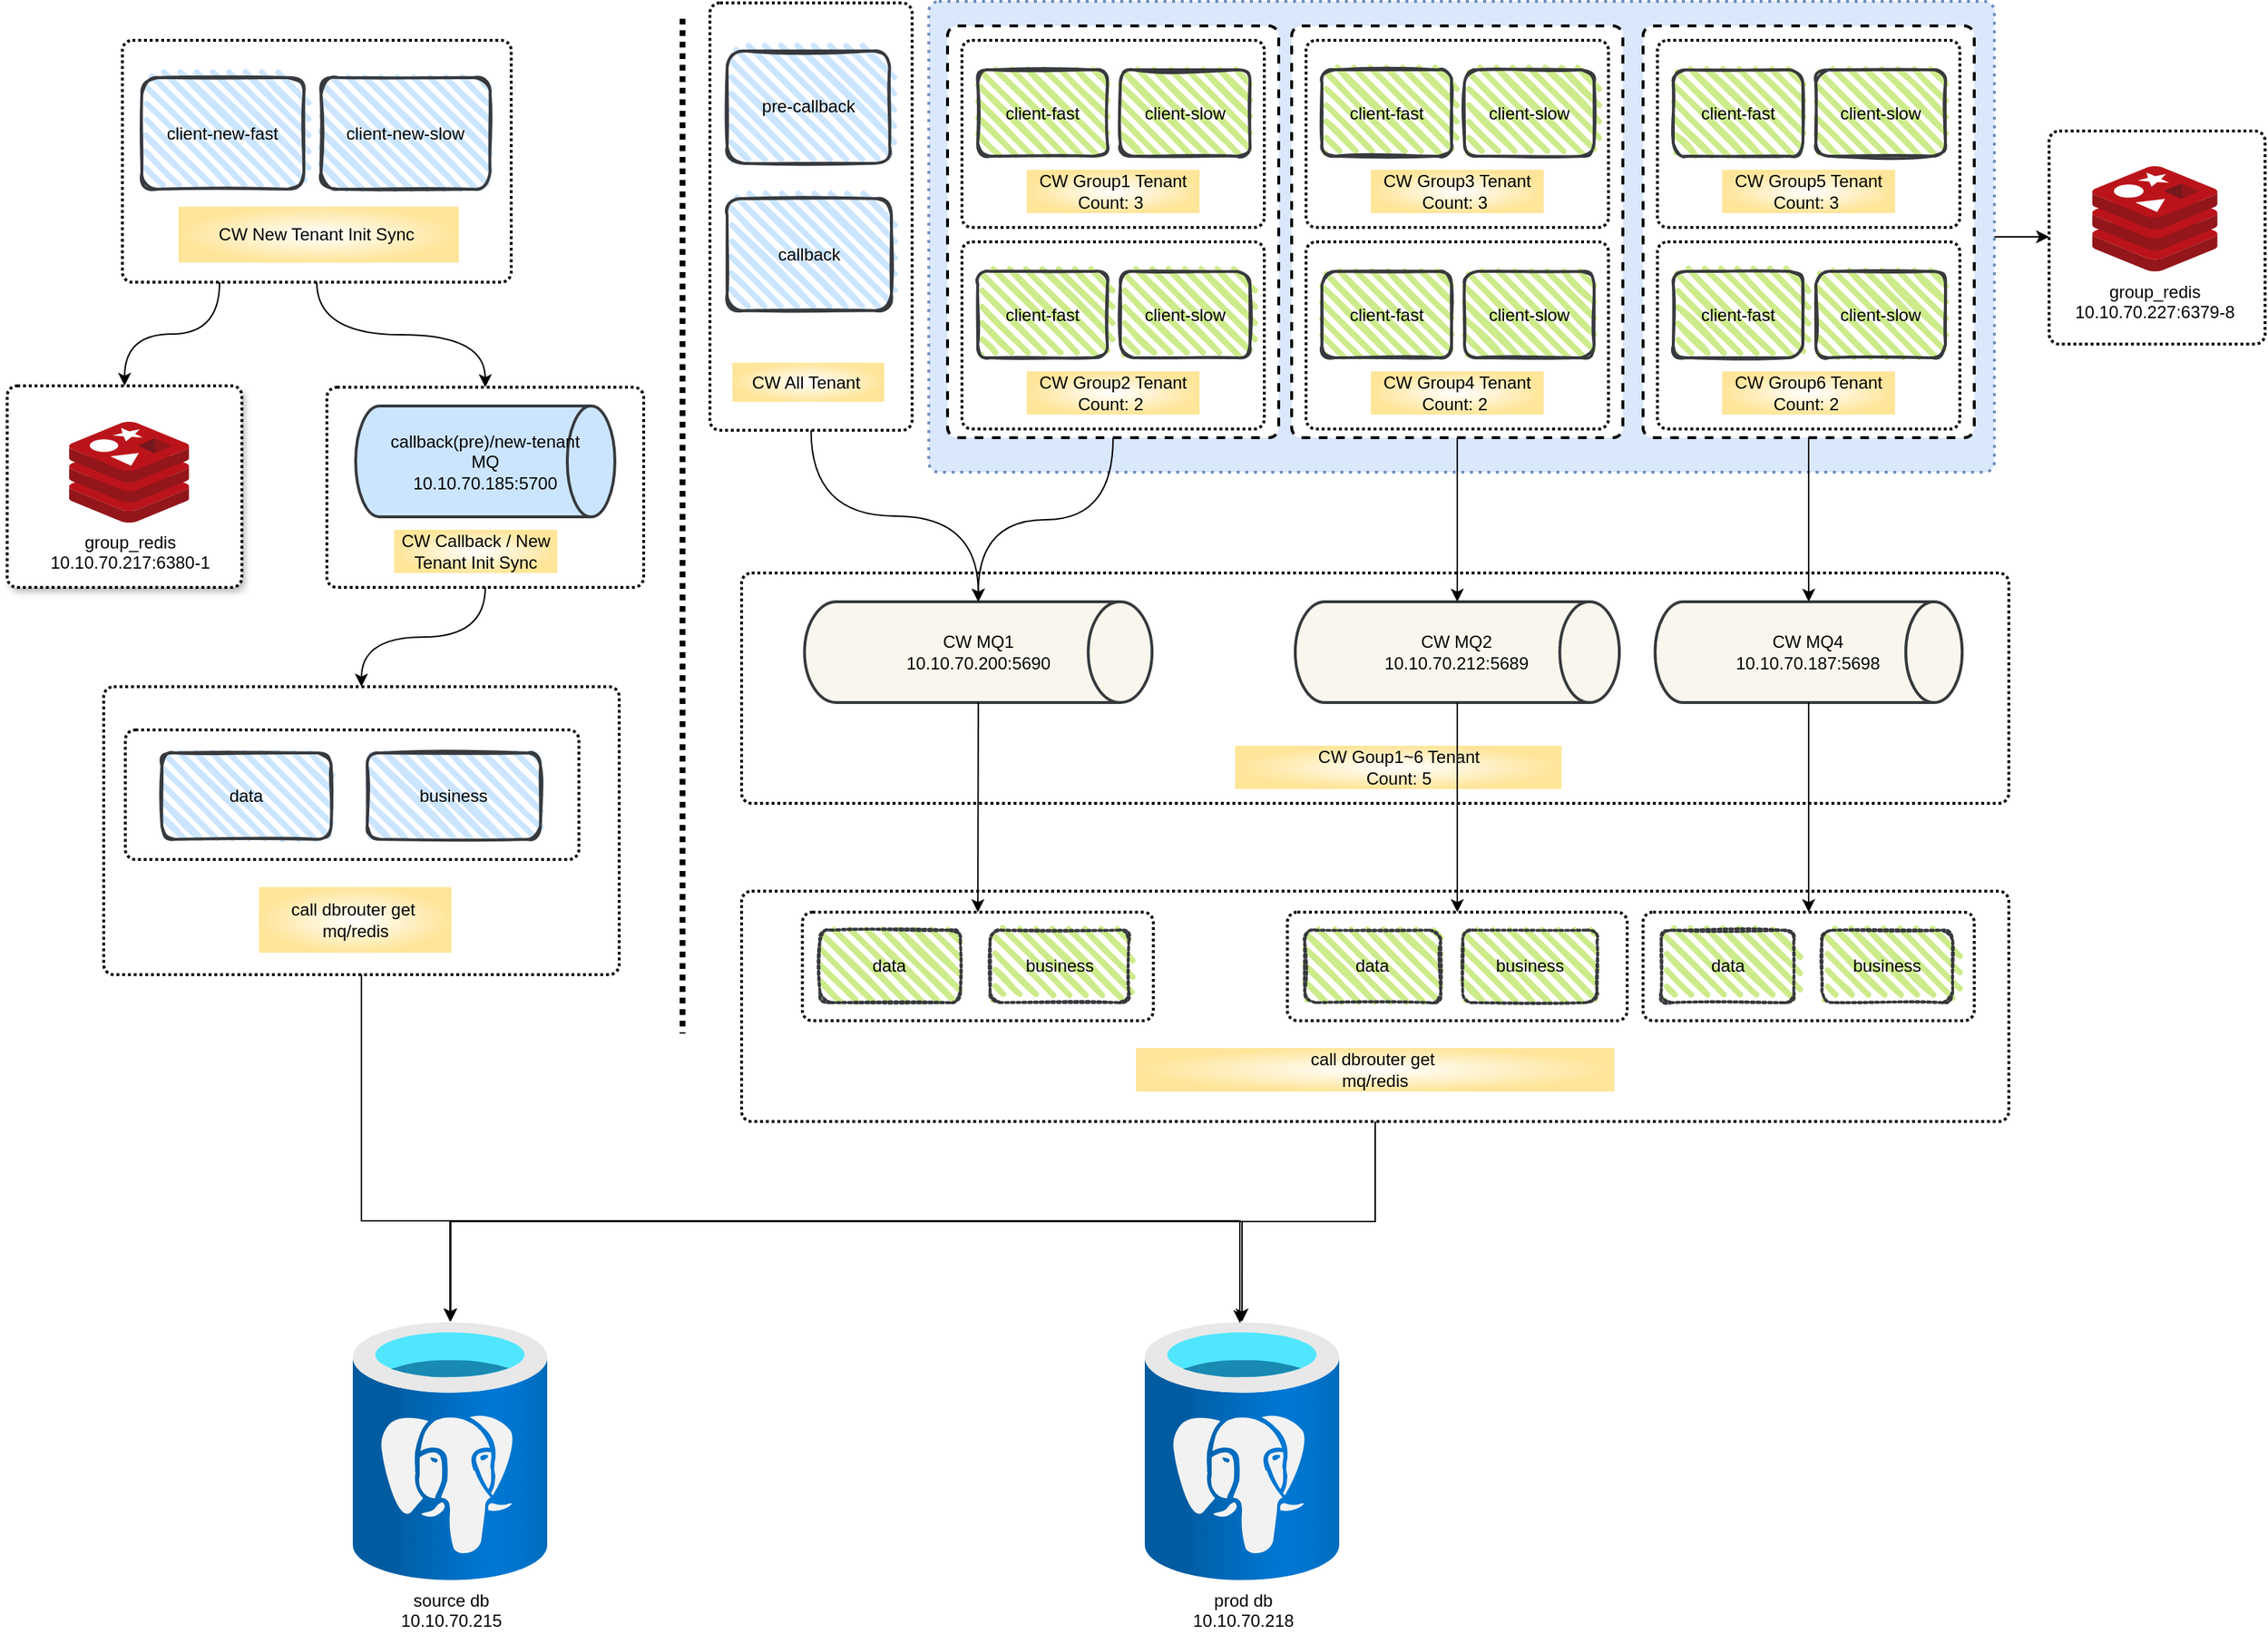 <mxfile version="20.6.2" type="github">
  <diagram name="Page-1" id="b5b7bab2-c9e2-2cf4-8b2a-24fd1a2a6d21">
    <mxGraphModel dx="2249" dy="762" grid="1" gridSize="10" guides="1" tooltips="1" connect="1" arrows="1" fold="1" page="1" pageScale="1" pageWidth="827" pageHeight="1169" background="none" math="0" shadow="0">
      <root>
        <mxCell id="0" />
        <mxCell id="1" parent="0" />
        <mxCell id="46xDa2XYxKFNJMSBBlAz-86" style="edgeStyle=orthogonalEdgeStyle;curved=1;rounded=0;orthogonalLoop=1;jettySize=auto;html=1;exitX=1;exitY=0.5;exitDx=0;exitDy=0;entryX=0;entryY=0.5;entryDx=0;entryDy=0;startArrow=none;startFill=0;endArrow=classic;endFill=1;" edge="1" parent="1" source="46xDa2XYxKFNJMSBBlAz-48" target="46xDa2XYxKFNJMSBBlAz-83">
          <mxGeometry relative="1" as="geometry" />
        </mxCell>
        <mxCell id="46xDa2XYxKFNJMSBBlAz-48" value="" style="rounded=1;whiteSpace=wrap;html=1;absoluteArcSize=1;arcSize=14;strokeWidth=2;dashed=1;dashPattern=1 2;glass=0;fillColor=#dae8fc;strokeColor=#6c8ebf;" vertex="1" parent="1">
          <mxGeometry x="250" y="193" width="740" height="327" as="geometry" />
        </mxCell>
        <mxCell id="zQ9i3q9YDAYz2BxAbwR4-49" value="" style="group;fillColor=none;gradientColor=#FFE599;gradientDirection=radial;" parent="1" vertex="1" connectable="0">
          <mxGeometry x="-323" y="669" width="358" height="200" as="geometry" />
        </mxCell>
        <mxCell id="zQ9i3q9YDAYz2BxAbwR4-50" value="" style="rounded=1;whiteSpace=wrap;html=1;absoluteArcSize=1;arcSize=14;strokeWidth=2;shadow=0;dashed=1;dashPattern=1 1;gradientColor=none;" parent="zQ9i3q9YDAYz2BxAbwR4-49" vertex="1">
          <mxGeometry width="358" height="200" as="geometry" />
        </mxCell>
        <mxCell id="zQ9i3q9YDAYz2BxAbwR4-53" value="call dbrouter get&amp;nbsp;&lt;br&gt;mq/redis" style="text;html=1;strokeColor=none;fillColor=default;align=center;verticalAlign=middle;whiteSpace=wrap;rounded=0;shadow=0;dashed=1;dashPattern=1 1;gradientColor=#FFE599;gradientDirection=radial;" parent="zQ9i3q9YDAYz2BxAbwR4-49" vertex="1">
          <mxGeometry x="107.821" y="139.163" width="133.722" height="45.627" as="geometry" />
        </mxCell>
        <mxCell id="zQ9i3q9YDAYz2BxAbwR4-76" value="" style="rounded=1;whiteSpace=wrap;html=1;absoluteArcSize=1;arcSize=14;strokeWidth=2;shadow=0;dashed=1;dashPattern=1 1;fillColor=none;gradientColor=none;gradientDirection=radial;" parent="zQ9i3q9YDAYz2BxAbwR4-49" vertex="1">
          <mxGeometry x="15.04" y="30" width="314.96" height="90" as="geometry" />
        </mxCell>
        <mxCell id="zQ9i3q9YDAYz2BxAbwR4-78" value="data" style="rounded=1;whiteSpace=wrap;html=1;strokeWidth=2;fillWeight=4;hachureGap=8;hachureAngle=45;fillColor=#cce5ff;sketch=1;strokeColor=#36393d;" parent="zQ9i3q9YDAYz2BxAbwR4-49" vertex="1">
          <mxGeometry x="40.444" y="46" width="117.516" height="60" as="geometry" />
        </mxCell>
        <mxCell id="zQ9i3q9YDAYz2BxAbwR4-79" value="business" style="rounded=1;whiteSpace=wrap;html=1;strokeWidth=2;fillWeight=4;hachureGap=8;hachureAngle=45;fillColor=#cce5ff;sketch=1;strokeColor=#36393d;" parent="zQ9i3q9YDAYz2BxAbwR4-49" vertex="1">
          <mxGeometry x="183.002" y="46" width="120.302" height="60" as="geometry" />
        </mxCell>
        <mxCell id="zQ9i3q9YDAYz2BxAbwR4-19" style="edgeStyle=orthogonalEdgeStyle;curved=1;rounded=0;orthogonalLoop=1;jettySize=auto;html=1;exitX=0.5;exitY=1;exitDx=0;exitDy=0;entryX=0.5;entryY=0;entryDx=0;entryDy=0;" parent="1" source="zQ9i3q9YDAYz2BxAbwR4-11" target="zQ9i3q9YDAYz2BxAbwR4-100" edge="1">
          <mxGeometry relative="1" as="geometry" />
        </mxCell>
        <mxCell id="zQ9i3q9YDAYz2BxAbwR4-28" value="" style="group" parent="1" vertex="1" connectable="0">
          <mxGeometry x="100" y="194" width="138.42" height="296" as="geometry" />
        </mxCell>
        <mxCell id="zQ9i3q9YDAYz2BxAbwR4-10" value="" style="rounded=1;whiteSpace=wrap;html=1;absoluteArcSize=1;arcSize=14;strokeWidth=2;shadow=0;dashed=1;dashPattern=1 1;gradientColor=none;" parent="zQ9i3q9YDAYz2BxAbwR4-28" vertex="1">
          <mxGeometry x="-1.987" width="140.407" height="296.898" as="geometry" />
        </mxCell>
        <mxCell id="zQ9i3q9YDAYz2BxAbwR4-5" value="callback" style="rounded=1;whiteSpace=wrap;html=1;strokeWidth=2;fillWeight=4;hachureGap=8;hachureAngle=45;fillColor=#cce5ff;sketch=1;strokeColor=#36393d;" parent="zQ9i3q9YDAYz2BxAbwR4-28" vertex="1">
          <mxGeometry x="9.937" y="135.928" width="114.098" height="77.849" as="geometry" />
        </mxCell>
        <mxCell id="zQ9i3q9YDAYz2BxAbwR4-6" value="pre-callback" style="rounded=1;whiteSpace=wrap;html=1;strokeWidth=2;fillWeight=4;hachureGap=8;hachureAngle=45;fillColor=#cce5ff;sketch=1;strokeColor=#36393d;" parent="zQ9i3q9YDAYz2BxAbwR4-28" vertex="1">
          <mxGeometry x="9.937" y="33.386" width="112.872" height="78.171" as="geometry" />
        </mxCell>
        <mxCell id="zQ9i3q9YDAYz2BxAbwR4-25" value="CW All Tenant&amp;nbsp;" style="text;html=1;strokeColor=none;fillColor=default;align=center;verticalAlign=middle;whiteSpace=wrap;rounded=0;shadow=0;dashed=1;dashPattern=1 1;gradientColor=#FFE599;gradientDirection=radial;" parent="zQ9i3q9YDAYz2BxAbwR4-28" vertex="1">
          <mxGeometry x="13.659" y="249.937" width="105.418" height="27.163" as="geometry" />
        </mxCell>
        <mxCell id="zQ9i3q9YDAYz2BxAbwR4-29" value="" style="group;fillColor=none;gradientColor=#FFE599;gradientDirection=radial;" parent="1" vertex="1" connectable="0">
          <mxGeometry x="-310" y="220" width="270" height="170" as="geometry" />
        </mxCell>
        <mxCell id="zQ9i3q9YDAYz2BxAbwR4-11" value="" style="rounded=1;whiteSpace=wrap;html=1;absoluteArcSize=1;arcSize=14;strokeWidth=2;shadow=0;dashed=1;dashPattern=1 1;gradientColor=none;" parent="zQ9i3q9YDAYz2BxAbwR4-29" vertex="1">
          <mxGeometry width="270" height="168.061" as="geometry" />
        </mxCell>
        <mxCell id="zQ9i3q9YDAYz2BxAbwR4-7" value="client-new-fast" style="rounded=1;whiteSpace=wrap;html=1;strokeWidth=2;fillWeight=4;hachureGap=8;hachureAngle=45;fillColor=#cce5ff;sketch=1;strokeColor=#36393d;" parent="zQ9i3q9YDAYz2BxAbwR4-29" vertex="1">
          <mxGeometry x="13.5" y="25.856" width="112.53" height="77.567" as="geometry" />
        </mxCell>
        <mxCell id="zQ9i3q9YDAYz2BxAbwR4-8" value="client-new-slow" style="rounded=1;whiteSpace=wrap;html=1;strokeWidth=2;fillWeight=4;hachureGap=8;hachureAngle=45;fillColor=#cce5ff;sketch=1;strokeColor=#36393d;" parent="zQ9i3q9YDAYz2BxAbwR4-29" vertex="1">
          <mxGeometry x="137.947" y="25.856" width="117.372" height="77.567" as="geometry" />
        </mxCell>
        <mxCell id="zQ9i3q9YDAYz2BxAbwR4-27" value="CW New Tenant Init Sync&amp;nbsp;" style="text;html=1;strokeColor=none;fillColor=default;align=center;verticalAlign=middle;whiteSpace=wrap;rounded=0;shadow=0;dashed=1;dashPattern=1 1;gradientColor=#FFE599;gradientDirection=radial;" parent="zQ9i3q9YDAYz2BxAbwR4-29" vertex="1">
          <mxGeometry x="38.942" y="115.6" width="194.712" height="38.783" as="geometry" />
        </mxCell>
        <mxCell id="zQ9i3q9YDAYz2BxAbwR4-59" value="source db&lt;br&gt;10.10.70.215" style="aspect=fixed;html=1;points=[];align=center;image;fontSize=12;image=img/lib/azure2/databases/Azure_Database_PostgreSQL_Server.svg;shadow=0;dashed=1;dashPattern=1 1;fillColor=#FF3333;gradientColor=none;gradientDirection=radial;" parent="1" vertex="1">
          <mxGeometry x="-150" y="1110" width="135" height="180" as="geometry" />
        </mxCell>
        <mxCell id="zQ9i3q9YDAYz2BxAbwR4-60" value="prod db&lt;br&gt;10.10.70.218" style="aspect=fixed;html=1;points=[];align=center;image;fontSize=12;image=img/lib/azure2/databases/Azure_Database_PostgreSQL_Server.svg;shadow=0;dashed=1;dashPattern=1 1;fillColor=#FF3333;gradientColor=none;gradientDirection=radial;" parent="1" vertex="1">
          <mxGeometry x="400" y="1110" width="135" height="180" as="geometry" />
        </mxCell>
        <mxCell id="zQ9i3q9YDAYz2BxAbwR4-88" value="" style="group;fillColor=none;gradientColor=#FFE599;gradientDirection=radial;" parent="1" vertex="1" connectable="0">
          <mxGeometry x="120" y="811" width="922.68" height="160" as="geometry" />
        </mxCell>
        <mxCell id="zQ9i3q9YDAYz2BxAbwR4-89" value="" style="rounded=1;whiteSpace=wrap;html=1;absoluteArcSize=1;arcSize=14;strokeWidth=2;shadow=0;dashed=1;dashPattern=1 1;gradientColor=none;" parent="zQ9i3q9YDAYz2BxAbwR4-88" vertex="1">
          <mxGeometry width="880" height="160" as="geometry" />
        </mxCell>
        <mxCell id="zQ9i3q9YDAYz2BxAbwR4-90" value="call dbrouter get&amp;nbsp;&lt;br&gt;mq/redis" style="text;html=1;strokeColor=none;fillColor=default;align=center;verticalAlign=middle;whiteSpace=wrap;rounded=0;shadow=0;dashed=1;dashPattern=1 1;gradientColor=#FFE599;gradientDirection=radial;" parent="zQ9i3q9YDAYz2BxAbwR4-88" vertex="1">
          <mxGeometry x="273.897" y="109.004" width="332.197" height="30.228" as="geometry" />
        </mxCell>
        <mxCell id="zQ9i3q9YDAYz2BxAbwR4-123" value="" style="group" parent="zQ9i3q9YDAYz2BxAbwR4-88" vertex="1" connectable="0">
          <mxGeometry x="41" y="14.58" width="243.69" height="75.42" as="geometry" />
        </mxCell>
        <mxCell id="zQ9i3q9YDAYz2BxAbwR4-119" value="" style="rounded=1;whiteSpace=wrap;html=1;absoluteArcSize=1;arcSize=14;strokeWidth=2;shadow=0;dashed=1;dashPattern=1 1;fillColor=none;gradientColor=none;gradientDirection=radial;" parent="zQ9i3q9YDAYz2BxAbwR4-123" vertex="1">
          <mxGeometry x="1.218" width="243.69" height="75.42" as="geometry" />
        </mxCell>
        <mxCell id="zQ9i3q9YDAYz2BxAbwR4-120" value="data" style="rounded=1;whiteSpace=wrap;html=1;strokeWidth=2;fillWeight=4;hachureGap=8;hachureAngle=45;fillColor=#cdeb8b;sketch=1;shadow=0;dashed=1;dashPattern=1 1;strokeColor=#36393d;" parent="zQ9i3q9YDAYz2BxAbwR4-123" vertex="1">
          <mxGeometry x="13.403" y="12.57" width="97.476" height="50.28" as="geometry" />
        </mxCell>
        <mxCell id="zQ9i3q9YDAYz2BxAbwR4-122" value="business" style="rounded=1;whiteSpace=wrap;html=1;strokeWidth=2;fillWeight=4;hachureGap=8;hachureAngle=45;fillColor=#cdeb8b;sketch=1;shadow=0;dashed=1;dashPattern=1 1;strokeColor=#36393d;" parent="zQ9i3q9YDAYz2BxAbwR4-123" vertex="1">
          <mxGeometry x="131.593" y="12.57" width="96.258" height="50.28" as="geometry" />
        </mxCell>
        <mxCell id="zQ9i3q9YDAYz2BxAbwR4-124" value="" style="group" parent="zQ9i3q9YDAYz2BxAbwR4-88" vertex="1" connectable="0">
          <mxGeometry x="379" y="14.58" width="236" height="75.42" as="geometry" />
        </mxCell>
        <mxCell id="zQ9i3q9YDAYz2BxAbwR4-125" value="" style="rounded=1;whiteSpace=wrap;html=1;absoluteArcSize=1;arcSize=14;strokeWidth=2;shadow=0;dashed=1;dashPattern=1 1;fillColor=none;gradientColor=none;gradientDirection=radial;" parent="zQ9i3q9YDAYz2BxAbwR4-124" vertex="1">
          <mxGeometry width="236" height="75.42" as="geometry" />
        </mxCell>
        <mxCell id="zQ9i3q9YDAYz2BxAbwR4-126" value="data" style="rounded=1;whiteSpace=wrap;html=1;strokeWidth=2;fillWeight=4;hachureGap=8;hachureAngle=45;fillColor=#cdeb8b;sketch=1;shadow=0;dashed=1;dashPattern=1 1;strokeColor=#36393d;" parent="zQ9i3q9YDAYz2BxAbwR4-124" vertex="1">
          <mxGeometry x="12.036" y="12.57" width="94.4" height="50.28" as="geometry" />
        </mxCell>
        <mxCell id="zQ9i3q9YDAYz2BxAbwR4-127" value="business" style="rounded=1;whiteSpace=wrap;html=1;strokeWidth=2;fillWeight=4;hachureGap=8;hachureAngle=45;fillColor=#cdeb8b;sketch=1;shadow=0;dashed=1;dashPattern=1 1;strokeColor=#36393d;" parent="zQ9i3q9YDAYz2BxAbwR4-124" vertex="1">
          <mxGeometry x="121.776" y="12.57" width="93.22" height="50.28" as="geometry" />
        </mxCell>
        <mxCell id="46xDa2XYxKFNJMSBBlAz-88" value="" style="group" vertex="1" connectable="0" parent="zQ9i3q9YDAYz2BxAbwR4-88">
          <mxGeometry x="626" y="14.58" width="230" height="75.42" as="geometry" />
        </mxCell>
        <mxCell id="46xDa2XYxKFNJMSBBlAz-89" value="" style="rounded=1;whiteSpace=wrap;html=1;absoluteArcSize=1;arcSize=14;strokeWidth=2;shadow=0;dashed=1;dashPattern=1 1;fillColor=none;gradientColor=none;gradientDirection=radial;" vertex="1" parent="46xDa2XYxKFNJMSBBlAz-88">
          <mxGeometry width="230" height="75.42" as="geometry" />
        </mxCell>
        <mxCell id="46xDa2XYxKFNJMSBBlAz-90" value="data" style="rounded=1;whiteSpace=wrap;html=1;strokeWidth=2;fillWeight=4;hachureGap=8;hachureAngle=45;fillColor=#cdeb8b;sketch=1;shadow=0;dashed=1;dashPattern=1 1;strokeColor=#36393d;" vertex="1" parent="46xDa2XYxKFNJMSBBlAz-88">
          <mxGeometry x="12.65" y="12.57" width="92" height="50.28" as="geometry" />
        </mxCell>
        <mxCell id="46xDa2XYxKFNJMSBBlAz-91" value="business" style="rounded=1;whiteSpace=wrap;html=1;strokeWidth=2;fillWeight=4;hachureGap=8;hachureAngle=45;fillColor=#cdeb8b;sketch=1;shadow=0;dashed=1;dashPattern=1 1;strokeColor=#36393d;" vertex="1" parent="46xDa2XYxKFNJMSBBlAz-88">
          <mxGeometry x="124.2" y="12.57" width="90.85" height="50.28" as="geometry" />
        </mxCell>
        <mxCell id="zQ9i3q9YDAYz2BxAbwR4-102" value="" style="group" parent="1" vertex="1" connectable="0">
          <mxGeometry x="-168" y="461" width="220" height="139" as="geometry" />
        </mxCell>
        <mxCell id="zQ9i3q9YDAYz2BxAbwR4-100" value="" style="rounded=1;whiteSpace=wrap;html=1;absoluteArcSize=1;arcSize=14;strokeWidth=2;shadow=0;dashed=1;dashPattern=1 1;fillColor=none;gradientColor=none;gradientDirection=radial;" parent="zQ9i3q9YDAYz2BxAbwR4-102" vertex="1">
          <mxGeometry width="220" height="139" as="geometry" />
        </mxCell>
        <mxCell id="zQ9i3q9YDAYz2BxAbwR4-2" value="callback(pre)/new-tenant&lt;br&gt;MQ&lt;br&gt;10.10.70.185:5700" style="strokeWidth=2;html=1;shape=mxgraph.flowchart.direct_data;whiteSpace=wrap;fillColor=#cce5ff;strokeColor=#36393d;" parent="zQ9i3q9YDAYz2BxAbwR4-102" vertex="1">
          <mxGeometry x="20" y="13" width="180" height="77" as="geometry" />
        </mxCell>
        <mxCell id="zQ9i3q9YDAYz2BxAbwR4-101" value="CW Callback / New Tenant Init Sync" style="text;html=1;strokeColor=none;fillColor=default;align=center;verticalAlign=middle;whiteSpace=wrap;rounded=0;shadow=0;dashed=1;dashPattern=1 1;gradientColor=#FFE599;gradientDirection=radial;" parent="zQ9i3q9YDAYz2BxAbwR4-102" vertex="1">
          <mxGeometry x="46.71" y="99" width="113.29" height="30" as="geometry" />
        </mxCell>
        <mxCell id="zQ9i3q9YDAYz2BxAbwR4-106" style="edgeStyle=orthogonalEdgeStyle;curved=1;rounded=0;orthogonalLoop=1;jettySize=auto;html=1;exitX=0.5;exitY=1;exitDx=0;exitDy=0;" parent="1" source="zQ9i3q9YDAYz2BxAbwR4-100" target="zQ9i3q9YDAYz2BxAbwR4-50" edge="1">
          <mxGeometry relative="1" as="geometry" />
        </mxCell>
        <mxCell id="zQ9i3q9YDAYz2BxAbwR4-143" value="" style="line;strokeWidth=4;direction=south;html=1;perimeter=backbonePerimeter;points=[];outlineConnect=0;shadow=0;dashed=1;dashPattern=1 1;fillColor=none;gradientColor=none;gradientDirection=radial;" parent="1" vertex="1">
          <mxGeometry x="74" y="205" width="10" height="705" as="geometry" />
        </mxCell>
        <mxCell id="46xDa2XYxKFNJMSBBlAz-4" value="" style="group" vertex="1" connectable="0" parent="1">
          <mxGeometry x="120" y="590" width="880" height="160" as="geometry" />
        </mxCell>
        <mxCell id="zQ9i3q9YDAYz2BxAbwR4-107" value="" style="rounded=1;whiteSpace=wrap;html=1;absoluteArcSize=1;arcSize=14;strokeWidth=2;shadow=0;dashed=1;dashPattern=1 1;fillColor=none;gradientColor=none;gradientDirection=radial;" parent="46xDa2XYxKFNJMSBBlAz-4" vertex="1">
          <mxGeometry width="880" height="160" as="geometry" />
        </mxCell>
        <mxCell id="zQ9i3q9YDAYz2BxAbwR4-3" value="CW MQ1&lt;br&gt;10.10.70.200:5690" style="strokeWidth=2;html=1;shape=mxgraph.flowchart.direct_data;whiteSpace=wrap;fillColor=#f9f7ed;strokeColor=#36393d;" parent="46xDa2XYxKFNJMSBBlAz-4" vertex="1">
          <mxGeometry x="43.705" y="20" width="241.333" height="70" as="geometry" />
        </mxCell>
        <mxCell id="zQ9i3q9YDAYz2BxAbwR4-133" value="CW Goup1~6 Tenant&lt;br&gt;Count: 5" style="text;html=1;strokeColor=none;fillColor=default;align=center;verticalAlign=middle;whiteSpace=wrap;rounded=0;shadow=0;dashed=1;dashPattern=1 1;gradientColor=#FFE599;gradientDirection=radial;" parent="46xDa2XYxKFNJMSBBlAz-4" vertex="1">
          <mxGeometry x="342.741" y="120" width="226.667" height="30" as="geometry" />
        </mxCell>
        <mxCell id="46xDa2XYxKFNJMSBBlAz-49" value="CW MQ2&lt;br&gt;10.10.70.212:5689" style="strokeWidth=2;html=1;shape=mxgraph.flowchart.direct_data;whiteSpace=wrap;fillColor=#f9f7ed;strokeColor=#36393d;" vertex="1" parent="46xDa2XYxKFNJMSBBlAz-4">
          <mxGeometry x="384.484" y="20" width="225.039" height="70" as="geometry" />
        </mxCell>
        <mxCell id="46xDa2XYxKFNJMSBBlAz-51" value="CW MQ4&lt;br&gt;10.10.70.187:5698" style="strokeWidth=2;html=1;shape=mxgraph.flowchart.direct_data;whiteSpace=wrap;fillColor=#f9f7ed;strokeColor=#36393d;" vertex="1" parent="46xDa2XYxKFNJMSBBlAz-4">
          <mxGeometry x="634.367" y="20" width="213.266" height="70" as="geometry" />
        </mxCell>
        <mxCell id="46xDa2XYxKFNJMSBBlAz-35" value="" style="group" vertex="1" connectable="0" parent="1">
          <mxGeometry x="502" y="210" width="230" height="286" as="geometry" />
        </mxCell>
        <mxCell id="46xDa2XYxKFNJMSBBlAz-23" value="" style="rounded=1;whiteSpace=wrap;html=1;absoluteArcSize=1;arcSize=14;strokeWidth=2;dashed=1;" vertex="1" parent="46xDa2XYxKFNJMSBBlAz-35">
          <mxGeometry width="230" height="286" as="geometry" />
        </mxCell>
        <mxCell id="46xDa2XYxKFNJMSBBlAz-25" value="" style="rounded=1;whiteSpace=wrap;html=1;absoluteArcSize=1;arcSize=14;strokeWidth=2;shadow=0;dashed=1;dashPattern=1 1;gradientColor=none;movable=1;resizable=1;rotatable=1;deletable=1;editable=1;connectable=1;" vertex="1" parent="46xDa2XYxKFNJMSBBlAz-35">
          <mxGeometry x="10" y="10" width="210" height="130" as="geometry" />
        </mxCell>
        <mxCell id="46xDa2XYxKFNJMSBBlAz-26" value="client-fast" style="rounded=1;whiteSpace=wrap;html=1;strokeWidth=2;fillWeight=4;hachureGap=8;hachureAngle=45;fillColor=#cdeb8b;sketch=1;strokeColor=#36393d;movable=1;resizable=1;rotatable=1;deletable=1;editable=1;connectable=1;" vertex="1" parent="46xDa2XYxKFNJMSBBlAz-35">
          <mxGeometry x="21" y="30.5" width="90" height="60" as="geometry" />
        </mxCell>
        <mxCell id="46xDa2XYxKFNJMSBBlAz-27" value="client-slow" style="rounded=1;whiteSpace=wrap;html=1;strokeWidth=2;fillWeight=4;hachureGap=8;hachureAngle=45;fillColor=#cdeb8b;sketch=1;strokeColor=#36393d;movable=1;resizable=1;rotatable=1;deletable=1;editable=1;connectable=1;" vertex="1" parent="46xDa2XYxKFNJMSBBlAz-35">
          <mxGeometry x="120" y="30.5" width="90" height="60" as="geometry" />
        </mxCell>
        <mxCell id="46xDa2XYxKFNJMSBBlAz-28" value="CW Group3 Tenant&lt;br&gt;Count: 3&amp;nbsp;" style="text;html=1;strokeColor=none;fillColor=default;align=center;verticalAlign=middle;whiteSpace=wrap;rounded=0;shadow=0;dashed=1;dashPattern=1 1;gradientColor=#FFE599;gradientDirection=radial;" vertex="1" parent="46xDa2XYxKFNJMSBBlAz-35">
          <mxGeometry x="55" y="100" width="120" height="30" as="geometry" />
        </mxCell>
        <mxCell id="46xDa2XYxKFNJMSBBlAz-29" value="" style="group" vertex="1" connectable="0" parent="46xDa2XYxKFNJMSBBlAz-35">
          <mxGeometry x="10" y="150" width="210" height="130" as="geometry" />
        </mxCell>
        <mxCell id="46xDa2XYxKFNJMSBBlAz-30" value="" style="rounded=1;whiteSpace=wrap;html=1;absoluteArcSize=1;arcSize=14;strokeWidth=2;shadow=0;dashed=1;dashPattern=1 1;gradientColor=none;movable=1;resizable=1;rotatable=1;deletable=1;editable=1;connectable=1;" vertex="1" parent="46xDa2XYxKFNJMSBBlAz-29">
          <mxGeometry width="210" height="130" as="geometry" />
        </mxCell>
        <mxCell id="46xDa2XYxKFNJMSBBlAz-31" value="client-fast" style="rounded=1;whiteSpace=wrap;html=1;strokeWidth=2;fillWeight=4;hachureGap=8;hachureAngle=45;fillColor=#cdeb8b;sketch=1;strokeColor=#36393d;movable=1;resizable=1;rotatable=1;deletable=1;editable=1;connectable=1;" vertex="1" parent="46xDa2XYxKFNJMSBBlAz-29">
          <mxGeometry x="11" y="20.5" width="90" height="60" as="geometry" />
        </mxCell>
        <mxCell id="46xDa2XYxKFNJMSBBlAz-32" value="client-slow" style="rounded=1;whiteSpace=wrap;html=1;strokeWidth=2;fillWeight=4;hachureGap=8;hachureAngle=45;fillColor=#cdeb8b;sketch=1;strokeColor=#36393d;movable=1;resizable=1;rotatable=1;deletable=1;editable=1;connectable=1;" vertex="1" parent="46xDa2XYxKFNJMSBBlAz-29">
          <mxGeometry x="110" y="20.5" width="90" height="60" as="geometry" />
        </mxCell>
        <mxCell id="46xDa2XYxKFNJMSBBlAz-33" value="CW Group4 Tenant&lt;br&gt;Count: 2&amp;nbsp;" style="text;html=1;strokeColor=none;fillColor=default;align=center;verticalAlign=middle;whiteSpace=wrap;rounded=0;shadow=0;dashed=1;dashPattern=1 1;gradientColor=#FFE599;gradientDirection=radial;" vertex="1" parent="46xDa2XYxKFNJMSBBlAz-29">
          <mxGeometry x="45" y="90" width="120" height="30" as="geometry" />
        </mxCell>
        <mxCell id="46xDa2XYxKFNJMSBBlAz-36" value="" style="group" vertex="1" connectable="0" parent="1">
          <mxGeometry x="263" y="210" width="240" height="286" as="geometry" />
        </mxCell>
        <mxCell id="46xDa2XYxKFNJMSBBlAz-22" value="" style="rounded=1;whiteSpace=wrap;html=1;absoluteArcSize=1;arcSize=14;strokeWidth=2;dashed=1;" vertex="1" parent="46xDa2XYxKFNJMSBBlAz-36">
          <mxGeometry width="230" height="286" as="geometry" />
        </mxCell>
        <mxCell id="zQ9i3q9YDAYz2BxAbwR4-33" value="" style="group" parent="46xDa2XYxKFNJMSBBlAz-36" vertex="1" connectable="0">
          <mxGeometry x="10" y="10" width="230" height="240" as="geometry" />
        </mxCell>
        <mxCell id="zQ9i3q9YDAYz2BxAbwR4-21" value="" style="rounded=1;whiteSpace=wrap;html=1;absoluteArcSize=1;arcSize=14;strokeWidth=2;shadow=0;dashed=1;dashPattern=1 1;gradientColor=none;movable=1;resizable=1;rotatable=1;deletable=1;editable=1;connectable=1;" parent="zQ9i3q9YDAYz2BxAbwR4-33" vertex="1">
          <mxGeometry width="210" height="130" as="geometry" />
        </mxCell>
        <mxCell id="zQ9i3q9YDAYz2BxAbwR4-22" value="client-fast" style="rounded=1;whiteSpace=wrap;html=1;strokeWidth=2;fillWeight=4;hachureGap=8;hachureAngle=45;fillColor=#cdeb8b;sketch=1;strokeColor=#36393d;movable=1;resizable=1;rotatable=1;deletable=1;editable=1;connectable=1;" parent="zQ9i3q9YDAYz2BxAbwR4-33" vertex="1">
          <mxGeometry x="11" y="20.5" width="90" height="60" as="geometry" />
        </mxCell>
        <mxCell id="zQ9i3q9YDAYz2BxAbwR4-30" value="client-slow" style="rounded=1;whiteSpace=wrap;html=1;strokeWidth=2;fillWeight=4;hachureGap=8;hachureAngle=45;fillColor=#cdeb8b;sketch=1;strokeColor=#36393d;movable=1;resizable=1;rotatable=1;deletable=1;editable=1;connectable=1;" parent="zQ9i3q9YDAYz2BxAbwR4-33" vertex="1">
          <mxGeometry x="110" y="20.5" width="90" height="60" as="geometry" />
        </mxCell>
        <mxCell id="zQ9i3q9YDAYz2BxAbwR4-31" value="CW Group1 Tenant&lt;br&gt;Count: 3&amp;nbsp;" style="text;html=1;strokeColor=none;fillColor=default;align=center;verticalAlign=middle;whiteSpace=wrap;rounded=0;shadow=0;dashed=1;dashPattern=1 1;gradientColor=#FFE599;gradientDirection=radial;" parent="zQ9i3q9YDAYz2BxAbwR4-33" vertex="1">
          <mxGeometry x="45" y="90" width="120" height="30" as="geometry" />
        </mxCell>
        <mxCell id="zQ9i3q9YDAYz2BxAbwR4-34" value="" style="group" parent="zQ9i3q9YDAYz2BxAbwR4-33" vertex="1" connectable="0">
          <mxGeometry y="140" width="210" height="130" as="geometry" />
        </mxCell>
        <mxCell id="zQ9i3q9YDAYz2BxAbwR4-35" value="" style="rounded=1;whiteSpace=wrap;html=1;absoluteArcSize=1;arcSize=14;strokeWidth=2;shadow=0;dashed=1;dashPattern=1 1;gradientColor=none;movable=1;resizable=1;rotatable=1;deletable=1;editable=1;connectable=1;" parent="zQ9i3q9YDAYz2BxAbwR4-34" vertex="1">
          <mxGeometry width="210" height="130" as="geometry" />
        </mxCell>
        <mxCell id="zQ9i3q9YDAYz2BxAbwR4-36" value="client-fast" style="rounded=1;whiteSpace=wrap;html=1;strokeWidth=2;fillWeight=4;hachureGap=8;hachureAngle=45;fillColor=#cdeb8b;sketch=1;strokeColor=#36393d;movable=1;resizable=1;rotatable=1;deletable=1;editable=1;connectable=1;" parent="zQ9i3q9YDAYz2BxAbwR4-34" vertex="1">
          <mxGeometry x="11" y="20.5" width="90" height="60" as="geometry" />
        </mxCell>
        <mxCell id="zQ9i3q9YDAYz2BxAbwR4-37" value="client-slow" style="rounded=1;whiteSpace=wrap;html=1;strokeWidth=2;fillWeight=4;hachureGap=8;hachureAngle=45;fillColor=#cdeb8b;sketch=1;strokeColor=#36393d;movable=1;resizable=1;rotatable=1;deletable=1;editable=1;connectable=1;" parent="zQ9i3q9YDAYz2BxAbwR4-34" vertex="1">
          <mxGeometry x="110" y="20.5" width="90" height="60" as="geometry" />
        </mxCell>
        <mxCell id="zQ9i3q9YDAYz2BxAbwR4-38" value="CW Group2 Tenant&lt;br&gt;Count: 2&amp;nbsp;" style="text;html=1;strokeColor=none;fillColor=default;align=center;verticalAlign=middle;whiteSpace=wrap;rounded=0;shadow=0;dashed=1;dashPattern=1 1;gradientColor=#FFE599;gradientDirection=radial;" parent="zQ9i3q9YDAYz2BxAbwR4-34" vertex="1">
          <mxGeometry x="45" y="90" width="120" height="30" as="geometry" />
        </mxCell>
        <mxCell id="46xDa2XYxKFNJMSBBlAz-37" value="" style="group" vertex="1" connectable="0" parent="1">
          <mxGeometry x="746" y="210" width="230" height="286" as="geometry" />
        </mxCell>
        <mxCell id="46xDa2XYxKFNJMSBBlAz-38" value="" style="rounded=1;whiteSpace=wrap;html=1;absoluteArcSize=1;arcSize=14;strokeWidth=2;dashed=1;" vertex="1" parent="46xDa2XYxKFNJMSBBlAz-37">
          <mxGeometry width="230" height="286" as="geometry" />
        </mxCell>
        <mxCell id="46xDa2XYxKFNJMSBBlAz-39" value="" style="rounded=1;whiteSpace=wrap;html=1;absoluteArcSize=1;arcSize=14;strokeWidth=2;shadow=0;dashed=1;dashPattern=1 1;gradientColor=none;movable=1;resizable=1;rotatable=1;deletable=1;editable=1;connectable=1;" vertex="1" parent="46xDa2XYxKFNJMSBBlAz-37">
          <mxGeometry x="10" y="10" width="210" height="130" as="geometry" />
        </mxCell>
        <mxCell id="46xDa2XYxKFNJMSBBlAz-40" value="client-fast" style="rounded=1;whiteSpace=wrap;html=1;strokeWidth=2;fillWeight=4;hachureGap=8;hachureAngle=45;fillColor=#cdeb8b;sketch=1;strokeColor=#36393d;movable=1;resizable=1;rotatable=1;deletable=1;editable=1;connectable=1;" vertex="1" parent="46xDa2XYxKFNJMSBBlAz-37">
          <mxGeometry x="21" y="30.5" width="90" height="60" as="geometry" />
        </mxCell>
        <mxCell id="46xDa2XYxKFNJMSBBlAz-41" value="client-slow" style="rounded=1;whiteSpace=wrap;html=1;strokeWidth=2;fillWeight=4;hachureGap=8;hachureAngle=45;fillColor=#cdeb8b;sketch=1;strokeColor=#36393d;movable=1;resizable=1;rotatable=1;deletable=1;editable=1;connectable=1;" vertex="1" parent="46xDa2XYxKFNJMSBBlAz-37">
          <mxGeometry x="120" y="30.5" width="90" height="60" as="geometry" />
        </mxCell>
        <mxCell id="46xDa2XYxKFNJMSBBlAz-42" value="CW Group5 Tenant&lt;br&gt;Count: 3&amp;nbsp;" style="text;html=1;strokeColor=none;fillColor=default;align=center;verticalAlign=middle;whiteSpace=wrap;rounded=0;shadow=0;dashed=1;dashPattern=1 1;gradientColor=#FFE599;gradientDirection=radial;" vertex="1" parent="46xDa2XYxKFNJMSBBlAz-37">
          <mxGeometry x="55" y="100" width="120" height="30" as="geometry" />
        </mxCell>
        <mxCell id="46xDa2XYxKFNJMSBBlAz-43" value="" style="group" vertex="1" connectable="0" parent="46xDa2XYxKFNJMSBBlAz-37">
          <mxGeometry x="10" y="150" width="210" height="130" as="geometry" />
        </mxCell>
        <mxCell id="46xDa2XYxKFNJMSBBlAz-44" value="" style="rounded=1;whiteSpace=wrap;html=1;absoluteArcSize=1;arcSize=14;strokeWidth=2;shadow=0;dashed=1;dashPattern=1 1;gradientColor=none;movable=1;resizable=1;rotatable=1;deletable=1;editable=1;connectable=1;" vertex="1" parent="46xDa2XYxKFNJMSBBlAz-43">
          <mxGeometry width="210" height="130" as="geometry" />
        </mxCell>
        <mxCell id="46xDa2XYxKFNJMSBBlAz-45" value="client-fast" style="rounded=1;whiteSpace=wrap;html=1;strokeWidth=2;fillWeight=4;hachureGap=8;hachureAngle=45;fillColor=#cdeb8b;sketch=1;strokeColor=#36393d;movable=1;resizable=1;rotatable=1;deletable=1;editable=1;connectable=1;" vertex="1" parent="46xDa2XYxKFNJMSBBlAz-43">
          <mxGeometry x="11" y="20.5" width="90" height="60" as="geometry" />
        </mxCell>
        <mxCell id="46xDa2XYxKFNJMSBBlAz-46" value="client-slow" style="rounded=1;whiteSpace=wrap;html=1;strokeWidth=2;fillWeight=4;hachureGap=8;hachureAngle=45;fillColor=#cdeb8b;sketch=1;strokeColor=#36393d;movable=1;resizable=1;rotatable=1;deletable=1;editable=1;connectable=1;" vertex="1" parent="46xDa2XYxKFNJMSBBlAz-43">
          <mxGeometry x="110" y="20.5" width="90" height="60" as="geometry" />
        </mxCell>
        <mxCell id="46xDa2XYxKFNJMSBBlAz-47" value="CW Group6 Tenant&lt;br&gt;Count: 2&amp;nbsp;" style="text;html=1;strokeColor=none;fillColor=default;align=center;verticalAlign=middle;whiteSpace=wrap;rounded=0;shadow=0;dashed=1;dashPattern=1 1;gradientColor=#FFE599;gradientDirection=radial;" vertex="1" parent="46xDa2XYxKFNJMSBBlAz-43">
          <mxGeometry x="45" y="90" width="120" height="30" as="geometry" />
        </mxCell>
        <mxCell id="46xDa2XYxKFNJMSBBlAz-57" value="" style="group" vertex="1" connectable="0" parent="1">
          <mxGeometry x="-390" y="460" width="163" height="140" as="geometry" />
        </mxCell>
        <mxCell id="46xDa2XYxKFNJMSBBlAz-56" value="" style="rounded=1;whiteSpace=wrap;html=1;absoluteArcSize=1;arcSize=14;strokeWidth=2;shadow=1;glass=0;dashed=1;dashPattern=1 1;" vertex="1" parent="46xDa2XYxKFNJMSBBlAz-57">
          <mxGeometry width="163" height="140" as="geometry" />
        </mxCell>
        <mxCell id="zQ9i3q9YDAYz2BxAbwR4-55" value="group_redis&lt;br&gt;10.10.70.217:6380-1" style="sketch=0;aspect=fixed;html=1;points=[];align=center;image;fontSize=12;image=img/lib/mscae/Cache_Redis_Product.svg;shadow=0;dashed=1;dashPattern=1 1;fillColor=#FF3333;gradientColor=none;gradientDirection=radial;" parent="46xDa2XYxKFNJMSBBlAz-57" vertex="1">
          <mxGeometry x="43" y="25" width="83.33" height="70" as="geometry" />
        </mxCell>
        <mxCell id="46xDa2XYxKFNJMSBBlAz-62" style="edgeStyle=orthogonalEdgeStyle;curved=1;rounded=0;orthogonalLoop=1;jettySize=auto;html=1;exitX=0.5;exitY=0;exitDx=0;exitDy=0;entryX=0.25;entryY=1;entryDx=0;entryDy=0;startArrow=classic;startFill=1;endArrow=none;endFill=0;" edge="1" parent="1" source="46xDa2XYxKFNJMSBBlAz-56" target="zQ9i3q9YDAYz2BxAbwR4-11">
          <mxGeometry relative="1" as="geometry" />
        </mxCell>
        <mxCell id="46xDa2XYxKFNJMSBBlAz-64" style="edgeStyle=orthogonalEdgeStyle;curved=1;rounded=0;orthogonalLoop=1;jettySize=auto;html=1;exitX=0.5;exitY=1;exitDx=0;exitDy=0;entryX=0.5;entryY=0;entryDx=0;entryDy=0;entryPerimeter=0;startArrow=none;startFill=0;endArrow=classic;endFill=1;" edge="1" parent="1" source="zQ9i3q9YDAYz2BxAbwR4-10" target="zQ9i3q9YDAYz2BxAbwR4-3">
          <mxGeometry relative="1" as="geometry" />
        </mxCell>
        <mxCell id="46xDa2XYxKFNJMSBBlAz-65" style="edgeStyle=orthogonalEdgeStyle;curved=1;rounded=0;orthogonalLoop=1;jettySize=auto;html=1;exitX=0.5;exitY=1;exitDx=0;exitDy=0;startArrow=none;startFill=0;endArrow=classic;endFill=1;" edge="1" parent="1" source="46xDa2XYxKFNJMSBBlAz-22" target="zQ9i3q9YDAYz2BxAbwR4-3">
          <mxGeometry relative="1" as="geometry" />
        </mxCell>
        <mxCell id="46xDa2XYxKFNJMSBBlAz-79" style="edgeStyle=orthogonalEdgeStyle;curved=1;rounded=0;orthogonalLoop=1;jettySize=auto;html=1;exitX=0.5;exitY=1;exitDx=0;exitDy=0;startArrow=none;startFill=0;endArrow=classic;endFill=1;" edge="1" parent="1" source="46xDa2XYxKFNJMSBBlAz-38" target="46xDa2XYxKFNJMSBBlAz-51">
          <mxGeometry relative="1" as="geometry" />
        </mxCell>
        <mxCell id="46xDa2XYxKFNJMSBBlAz-80" style="edgeStyle=orthogonalEdgeStyle;curved=1;rounded=0;orthogonalLoop=1;jettySize=auto;html=1;exitX=0.5;exitY=1;exitDx=0;exitDy=0;entryX=0.5;entryY=0;entryDx=0;entryDy=0;entryPerimeter=0;startArrow=none;startFill=0;endArrow=classic;endFill=1;" edge="1" parent="1" source="46xDa2XYxKFNJMSBBlAz-23" target="46xDa2XYxKFNJMSBBlAz-49">
          <mxGeometry relative="1" as="geometry" />
        </mxCell>
        <mxCell id="46xDa2XYxKFNJMSBBlAz-84" value="" style="group" vertex="1" connectable="0" parent="1">
          <mxGeometry x="1028" y="283" width="150" height="148" as="geometry" />
        </mxCell>
        <mxCell id="46xDa2XYxKFNJMSBBlAz-83" value="" style="rounded=1;whiteSpace=wrap;html=1;absoluteArcSize=1;arcSize=14;strokeWidth=2;shadow=0;glass=0;dashed=1;dashPattern=1 1;" vertex="1" parent="46xDa2XYxKFNJMSBBlAz-84">
          <mxGeometry width="150" height="148" as="geometry" />
        </mxCell>
        <mxCell id="46xDa2XYxKFNJMSBBlAz-70" value="group_redis&lt;br&gt;10.10.70.227:6379-8" style="sketch=0;aspect=fixed;html=1;points=[];align=center;image;fontSize=12;image=img/lib/mscae/Cache_Redis_Product.svg;shadow=0;dashed=1;dashPattern=1 1;fillColor=#FF3333;gradientColor=none;gradientDirection=radial;" vertex="1" parent="46xDa2XYxKFNJMSBBlAz-84">
          <mxGeometry x="29.997" y="24.501" width="86.909" height="73.006" as="geometry" />
        </mxCell>
        <mxCell id="46xDa2XYxKFNJMSBBlAz-93" style="edgeStyle=orthogonalEdgeStyle;curved=1;rounded=0;orthogonalLoop=1;jettySize=auto;html=1;exitX=0.5;exitY=1;exitDx=0;exitDy=0;exitPerimeter=0;startArrow=none;startFill=0;endArrow=classic;endFill=1;" edge="1" parent="1" source="zQ9i3q9YDAYz2BxAbwR4-3" target="zQ9i3q9YDAYz2BxAbwR4-119">
          <mxGeometry relative="1" as="geometry" />
        </mxCell>
        <mxCell id="46xDa2XYxKFNJMSBBlAz-94" style="edgeStyle=orthogonalEdgeStyle;curved=1;rounded=0;orthogonalLoop=1;jettySize=auto;html=1;exitX=0.5;exitY=1;exitDx=0;exitDy=0;exitPerimeter=0;entryX=0.5;entryY=0;entryDx=0;entryDy=0;startArrow=none;startFill=0;endArrow=classic;endFill=1;" edge="1" parent="1" source="46xDa2XYxKFNJMSBBlAz-49" target="zQ9i3q9YDAYz2BxAbwR4-125">
          <mxGeometry relative="1" as="geometry" />
        </mxCell>
        <mxCell id="46xDa2XYxKFNJMSBBlAz-95" style="edgeStyle=orthogonalEdgeStyle;curved=1;rounded=0;orthogonalLoop=1;jettySize=auto;html=1;exitX=0.5;exitY=1;exitDx=0;exitDy=0;exitPerimeter=0;entryX=0.5;entryY=0;entryDx=0;entryDy=0;startArrow=none;startFill=0;endArrow=classic;endFill=1;" edge="1" parent="1" source="46xDa2XYxKFNJMSBBlAz-51" target="46xDa2XYxKFNJMSBBlAz-89">
          <mxGeometry relative="1" as="geometry" />
        </mxCell>
        <mxCell id="46xDa2XYxKFNJMSBBlAz-96" style="edgeStyle=orthogonalEdgeStyle;rounded=0;orthogonalLoop=1;jettySize=auto;html=1;exitX=0.5;exitY=1;exitDx=0;exitDy=0;startArrow=none;startFill=0;endArrow=classic;endFill=1;" edge="1" parent="1" source="zQ9i3q9YDAYz2BxAbwR4-50" target="zQ9i3q9YDAYz2BxAbwR4-59">
          <mxGeometry relative="1" as="geometry">
            <Array as="points">
              <mxPoint x="-144" y="1040" />
              <mxPoint x="-82" y="1040" />
            </Array>
          </mxGeometry>
        </mxCell>
        <mxCell id="46xDa2XYxKFNJMSBBlAz-97" style="edgeStyle=orthogonalEdgeStyle;rounded=0;orthogonalLoop=1;jettySize=auto;html=1;exitX=0.5;exitY=1;exitDx=0;exitDy=0;entryX=0.489;entryY=0.006;entryDx=0;entryDy=0;entryPerimeter=0;startArrow=none;startFill=0;endArrow=classic;endFill=1;" edge="1" parent="1" source="zQ9i3q9YDAYz2BxAbwR4-50" target="zQ9i3q9YDAYz2BxAbwR4-60">
          <mxGeometry relative="1" as="geometry">
            <Array as="points">
              <mxPoint x="-144" y="1040" />
              <mxPoint x="466" y="1040" />
            </Array>
          </mxGeometry>
        </mxCell>
        <mxCell id="46xDa2XYxKFNJMSBBlAz-98" style="edgeStyle=orthogonalEdgeStyle;rounded=0;orthogonalLoop=1;jettySize=auto;html=1;exitX=0.5;exitY=1;exitDx=0;exitDy=0;startArrow=none;startFill=0;endArrow=classic;endFill=1;" edge="1" parent="1" source="zQ9i3q9YDAYz2BxAbwR4-89" target="zQ9i3q9YDAYz2BxAbwR4-59">
          <mxGeometry relative="1" as="geometry" />
        </mxCell>
        <mxCell id="46xDa2XYxKFNJMSBBlAz-99" style="edgeStyle=orthogonalEdgeStyle;rounded=0;orthogonalLoop=1;jettySize=auto;html=1;exitX=0.5;exitY=1;exitDx=0;exitDy=0;startArrow=none;startFill=0;endArrow=classic;endFill=1;" edge="1" parent="1" source="zQ9i3q9YDAYz2BxAbwR4-89" target="zQ9i3q9YDAYz2BxAbwR4-60">
          <mxGeometry relative="1" as="geometry" />
        </mxCell>
      </root>
    </mxGraphModel>
  </diagram>
</mxfile>
